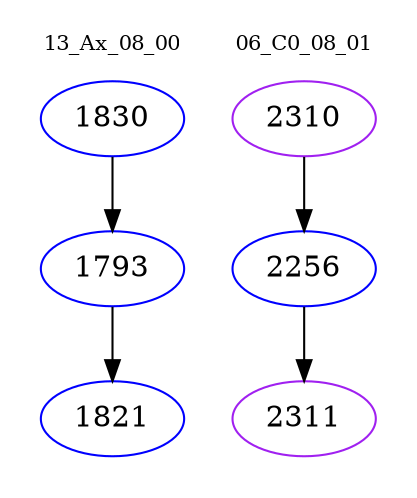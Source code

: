 digraph{
subgraph cluster_0 {
color = white
label = "13_Ax_08_00";
fontsize=10;
T0_1830 [label="1830", color="blue"]
T0_1830 -> T0_1793 [color="black"]
T0_1793 [label="1793", color="blue"]
T0_1793 -> T0_1821 [color="black"]
T0_1821 [label="1821", color="blue"]
}
subgraph cluster_1 {
color = white
label = "06_C0_08_01";
fontsize=10;
T1_2310 [label="2310", color="purple"]
T1_2310 -> T1_2256 [color="black"]
T1_2256 [label="2256", color="blue"]
T1_2256 -> T1_2311 [color="black"]
T1_2311 [label="2311", color="purple"]
}
}
